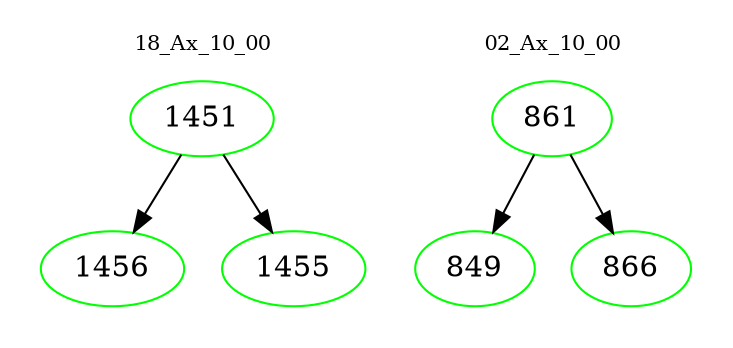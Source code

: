 digraph{
subgraph cluster_0 {
color = white
label = "18_Ax_10_00";
fontsize=10;
T0_1451 [label="1451", color="green"]
T0_1451 -> T0_1456 [color="black"]
T0_1456 [label="1456", color="green"]
T0_1451 -> T0_1455 [color="black"]
T0_1455 [label="1455", color="green"]
}
subgraph cluster_1 {
color = white
label = "02_Ax_10_00";
fontsize=10;
T1_861 [label="861", color="green"]
T1_861 -> T1_849 [color="black"]
T1_849 [label="849", color="green"]
T1_861 -> T1_866 [color="black"]
T1_866 [label="866", color="green"]
}
}
